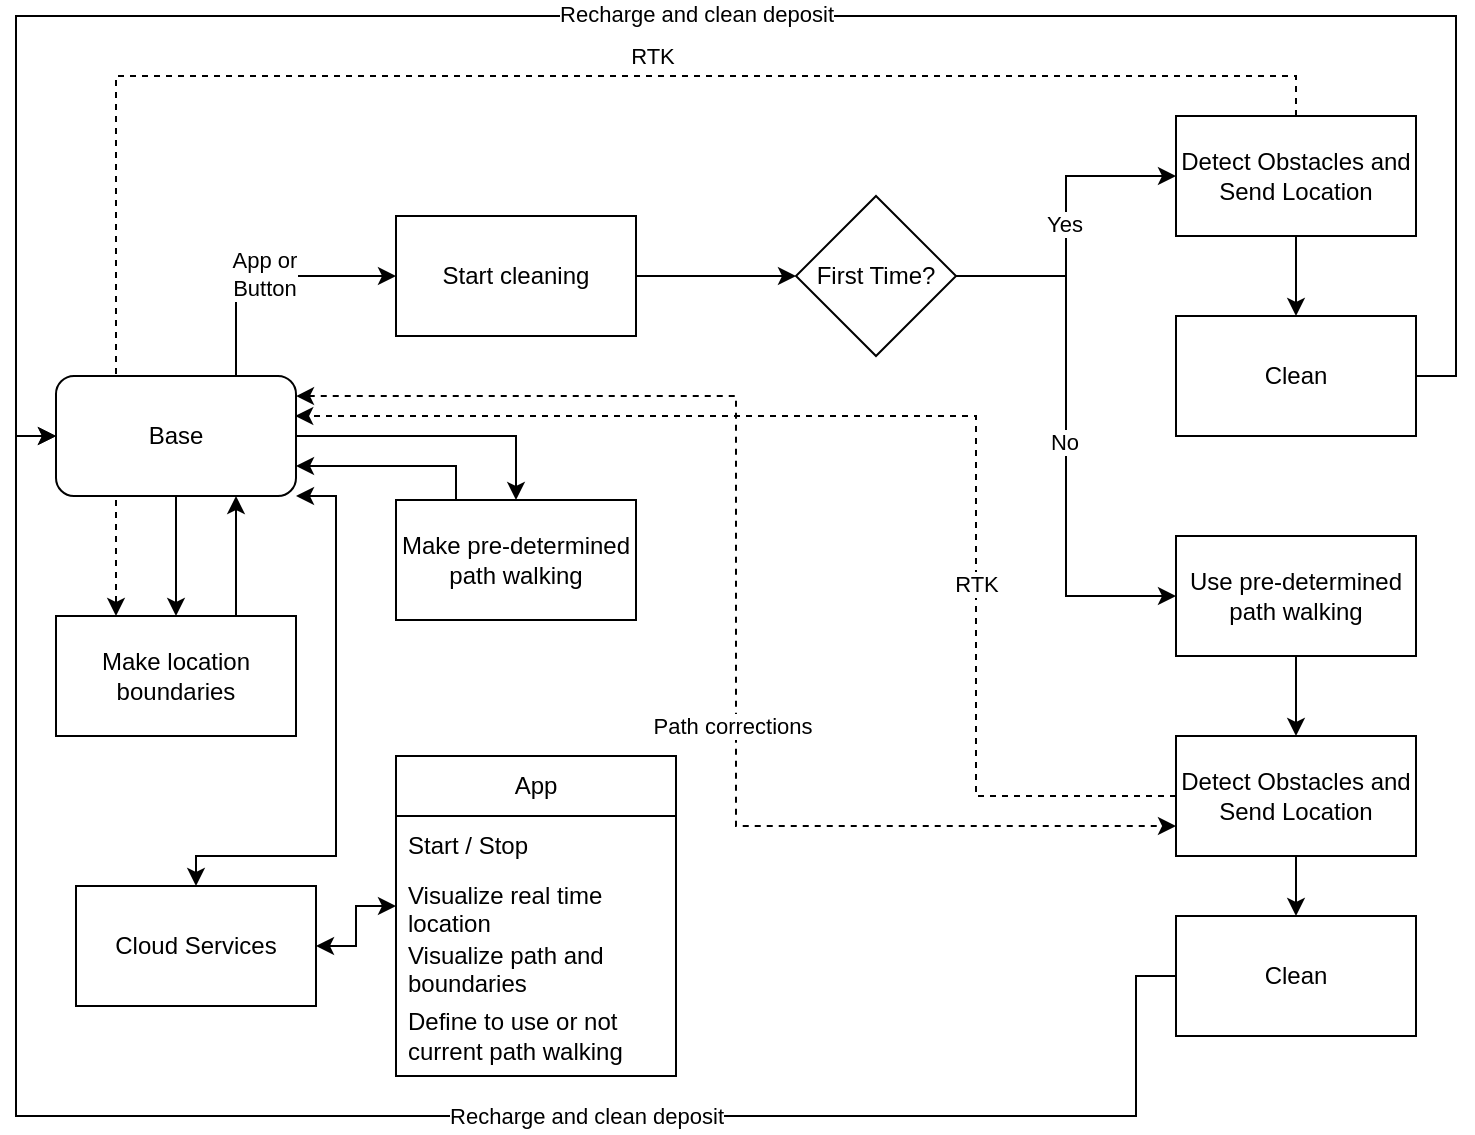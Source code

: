 <mxfile version="28.2.5">
  <diagram name="Page-1" id="x_hMDUtF8JclDkiGLjga">
    <mxGraphModel dx="1042" dy="722" grid="1" gridSize="10" guides="1" tooltips="1" connect="1" arrows="1" fold="1" page="1" pageScale="1" pageWidth="827" pageHeight="583" math="0" shadow="0">
      <root>
        <mxCell id="0" />
        <mxCell id="1" parent="0" />
        <mxCell id="9wfjGzncV4hcB8wYV-B7-6" style="edgeStyle=orthogonalEdgeStyle;rounded=0;orthogonalLoop=1;jettySize=auto;html=1;exitX=1;exitY=0.5;exitDx=0;exitDy=0;entryX=0;entryY=0.5;entryDx=0;entryDy=0;" edge="1" parent="1" source="9wfjGzncV4hcB8wYV-B7-1" target="9wfjGzncV4hcB8wYV-B7-5">
          <mxGeometry relative="1" as="geometry">
            <mxPoint x="390" y="150.276" as="targetPoint" />
          </mxGeometry>
        </mxCell>
        <mxCell id="9wfjGzncV4hcB8wYV-B7-1" value="Start cleaning" style="rounded=0;whiteSpace=wrap;html=1;" vertex="1" parent="1">
          <mxGeometry x="200" y="120" width="120" height="60" as="geometry" />
        </mxCell>
        <mxCell id="9wfjGzncV4hcB8wYV-B7-10" style="edgeStyle=orthogonalEdgeStyle;rounded=0;orthogonalLoop=1;jettySize=auto;html=1;exitX=1;exitY=0.5;exitDx=0;exitDy=0;entryX=0;entryY=0.5;entryDx=0;entryDy=0;" edge="1" parent="1" source="9wfjGzncV4hcB8wYV-B7-5" target="9wfjGzncV4hcB8wYV-B7-7">
          <mxGeometry relative="1" as="geometry" />
        </mxCell>
        <mxCell id="9wfjGzncV4hcB8wYV-B7-11" value="Yes" style="edgeLabel;html=1;align=center;verticalAlign=middle;resizable=0;points=[];" vertex="1" connectable="0" parent="9wfjGzncV4hcB8wYV-B7-10">
          <mxGeometry x="0.01" y="1" relative="1" as="geometry">
            <mxPoint as="offset" />
          </mxGeometry>
        </mxCell>
        <mxCell id="9wfjGzncV4hcB8wYV-B7-23" style="edgeStyle=orthogonalEdgeStyle;rounded=0;orthogonalLoop=1;jettySize=auto;html=1;exitX=1;exitY=0.5;exitDx=0;exitDy=0;entryX=0;entryY=0.5;entryDx=0;entryDy=0;" edge="1" parent="1" source="9wfjGzncV4hcB8wYV-B7-5" target="9wfjGzncV4hcB8wYV-B7-28">
          <mxGeometry relative="1" as="geometry">
            <mxPoint x="590" y="210" as="targetPoint" />
          </mxGeometry>
        </mxCell>
        <mxCell id="9wfjGzncV4hcB8wYV-B7-27" value="No" style="edgeLabel;html=1;align=center;verticalAlign=middle;resizable=0;points=[];" vertex="1" connectable="0" parent="9wfjGzncV4hcB8wYV-B7-23">
          <mxGeometry x="0.024" y="-1" relative="1" as="geometry">
            <mxPoint as="offset" />
          </mxGeometry>
        </mxCell>
        <mxCell id="9wfjGzncV4hcB8wYV-B7-5" value="First Time?" style="rhombus;whiteSpace=wrap;html=1;" vertex="1" parent="1">
          <mxGeometry x="400" y="110" width="80" height="80" as="geometry" />
        </mxCell>
        <mxCell id="9wfjGzncV4hcB8wYV-B7-21" style="edgeStyle=orthogonalEdgeStyle;rounded=0;orthogonalLoop=1;jettySize=auto;html=1;exitX=0.5;exitY=0;exitDx=0;exitDy=0;entryX=0.25;entryY=0;entryDx=0;entryDy=0;dashed=1;" edge="1" parent="1" source="9wfjGzncV4hcB8wYV-B7-7" target="9wfjGzncV4hcB8wYV-B7-18">
          <mxGeometry relative="1" as="geometry" />
        </mxCell>
        <mxCell id="9wfjGzncV4hcB8wYV-B7-22" value="RTK" style="edgeLabel;html=1;align=center;verticalAlign=middle;resizable=0;points=[];" vertex="1" connectable="0" parent="9wfjGzncV4hcB8wYV-B7-21">
          <mxGeometry x="-0.222" y="3" relative="1" as="geometry">
            <mxPoint y="-13" as="offset" />
          </mxGeometry>
        </mxCell>
        <mxCell id="9wfjGzncV4hcB8wYV-B7-35" style="edgeStyle=orthogonalEdgeStyle;rounded=0;orthogonalLoop=1;jettySize=auto;html=1;exitX=0.5;exitY=1;exitDx=0;exitDy=0;entryX=0.5;entryY=0;entryDx=0;entryDy=0;" edge="1" parent="1" source="9wfjGzncV4hcB8wYV-B7-7" target="9wfjGzncV4hcB8wYV-B7-12">
          <mxGeometry relative="1" as="geometry" />
        </mxCell>
        <mxCell id="9wfjGzncV4hcB8wYV-B7-7" value="Detect Obstacles and Send Location" style="rounded=0;whiteSpace=wrap;html=1;" vertex="1" parent="1">
          <mxGeometry x="590" y="70" width="120" height="60" as="geometry" />
        </mxCell>
        <mxCell id="9wfjGzncV4hcB8wYV-B7-15" style="edgeStyle=orthogonalEdgeStyle;rounded=0;orthogonalLoop=1;jettySize=auto;html=1;exitX=0.75;exitY=0;exitDx=0;exitDy=0;entryX=0;entryY=0.5;entryDx=0;entryDy=0;" edge="1" parent="1" source="9wfjGzncV4hcB8wYV-B7-8" target="9wfjGzncV4hcB8wYV-B7-1">
          <mxGeometry relative="1" as="geometry" />
        </mxCell>
        <mxCell id="9wfjGzncV4hcB8wYV-B7-16" value="App or&lt;div&gt;Button&lt;/div&gt;" style="edgeLabel;html=1;align=center;verticalAlign=middle;resizable=0;points=[];" vertex="1" connectable="0" parent="9wfjGzncV4hcB8wYV-B7-15">
          <mxGeometry x="-0.013" y="1" relative="1" as="geometry">
            <mxPoint as="offset" />
          </mxGeometry>
        </mxCell>
        <mxCell id="9wfjGzncV4hcB8wYV-B7-19" style="edgeStyle=orthogonalEdgeStyle;rounded=0;orthogonalLoop=1;jettySize=auto;html=1;exitX=0.5;exitY=1;exitDx=0;exitDy=0;entryX=0.5;entryY=0;entryDx=0;entryDy=0;" edge="1" parent="1" source="9wfjGzncV4hcB8wYV-B7-8" target="9wfjGzncV4hcB8wYV-B7-18">
          <mxGeometry relative="1" as="geometry" />
        </mxCell>
        <mxCell id="9wfjGzncV4hcB8wYV-B7-32" style="edgeStyle=orthogonalEdgeStyle;rounded=0;orthogonalLoop=1;jettySize=auto;html=1;exitX=1;exitY=0.5;exitDx=0;exitDy=0;entryX=0.5;entryY=0;entryDx=0;entryDy=0;" edge="1" parent="1" source="9wfjGzncV4hcB8wYV-B7-8" target="9wfjGzncV4hcB8wYV-B7-31">
          <mxGeometry relative="1" as="geometry" />
        </mxCell>
        <mxCell id="9wfjGzncV4hcB8wYV-B7-39" style="edgeStyle=orthogonalEdgeStyle;rounded=0;orthogonalLoop=1;jettySize=auto;html=1;exitX=1;exitY=0.167;exitDx=0;exitDy=0;entryX=0;entryY=0.75;entryDx=0;entryDy=0;exitPerimeter=0;dashed=1;startArrow=classic;startFill=1;" edge="1" parent="1" source="9wfjGzncV4hcB8wYV-B7-8" target="9wfjGzncV4hcB8wYV-B7-34">
          <mxGeometry relative="1" as="geometry">
            <Array as="points">
              <mxPoint x="370" y="210" />
              <mxPoint x="370" y="425" />
            </Array>
          </mxGeometry>
        </mxCell>
        <mxCell id="9wfjGzncV4hcB8wYV-B7-40" value="Path corrections" style="edgeLabel;html=1;align=center;verticalAlign=middle;resizable=0;points=[];" vertex="1" connectable="0" parent="9wfjGzncV4hcB8wYV-B7-39">
          <mxGeometry x="-0.157" y="-2" relative="1" as="geometry">
            <mxPoint y="109" as="offset" />
          </mxGeometry>
        </mxCell>
        <mxCell id="9wfjGzncV4hcB8wYV-B7-8" value="Base" style="rounded=1;whiteSpace=wrap;html=1;" vertex="1" parent="1">
          <mxGeometry x="30" y="200" width="120" height="60" as="geometry" />
        </mxCell>
        <mxCell id="9wfjGzncV4hcB8wYV-B7-53" style="edgeStyle=orthogonalEdgeStyle;rounded=0;orthogonalLoop=1;jettySize=auto;html=1;exitX=1;exitY=0.5;exitDx=0;exitDy=0;entryX=0;entryY=0.5;entryDx=0;entryDy=0;" edge="1" parent="1" source="9wfjGzncV4hcB8wYV-B7-12" target="9wfjGzncV4hcB8wYV-B7-8">
          <mxGeometry relative="1" as="geometry">
            <Array as="points">
              <mxPoint x="730" y="200" />
              <mxPoint x="730" y="20" />
              <mxPoint x="10" y="20" />
              <mxPoint x="10" y="230" />
            </Array>
          </mxGeometry>
        </mxCell>
        <mxCell id="9wfjGzncV4hcB8wYV-B7-54" value="Recharge and clean deposit" style="edgeLabel;html=1;align=center;verticalAlign=middle;resizable=0;points=[];" vertex="1" connectable="0" parent="9wfjGzncV4hcB8wYV-B7-53">
          <mxGeometry x="0.009" y="-1" relative="1" as="geometry">
            <mxPoint as="offset" />
          </mxGeometry>
        </mxCell>
        <mxCell id="9wfjGzncV4hcB8wYV-B7-12" value="Clean" style="rounded=0;whiteSpace=wrap;html=1;" vertex="1" parent="1">
          <mxGeometry x="590" y="170" width="120" height="60" as="geometry" />
        </mxCell>
        <mxCell id="9wfjGzncV4hcB8wYV-B7-20" style="edgeStyle=orthogonalEdgeStyle;rounded=0;orthogonalLoop=1;jettySize=auto;html=1;exitX=0.75;exitY=0;exitDx=0;exitDy=0;entryX=0.75;entryY=1;entryDx=0;entryDy=0;" edge="1" parent="1" source="9wfjGzncV4hcB8wYV-B7-18" target="9wfjGzncV4hcB8wYV-B7-8">
          <mxGeometry relative="1" as="geometry" />
        </mxCell>
        <mxCell id="9wfjGzncV4hcB8wYV-B7-18" value="Make location boundaries" style="rounded=0;whiteSpace=wrap;html=1;" vertex="1" parent="1">
          <mxGeometry x="30" y="320" width="120" height="60" as="geometry" />
        </mxCell>
        <mxCell id="9wfjGzncV4hcB8wYV-B7-36" style="edgeStyle=orthogonalEdgeStyle;rounded=0;orthogonalLoop=1;jettySize=auto;html=1;exitX=0.5;exitY=1;exitDx=0;exitDy=0;entryX=0.5;entryY=0;entryDx=0;entryDy=0;" edge="1" parent="1" source="9wfjGzncV4hcB8wYV-B7-28" target="9wfjGzncV4hcB8wYV-B7-34">
          <mxGeometry relative="1" as="geometry" />
        </mxCell>
        <mxCell id="9wfjGzncV4hcB8wYV-B7-28" value="Use pre-determined path walking" style="rounded=0;whiteSpace=wrap;html=1;" vertex="1" parent="1">
          <mxGeometry x="590" y="280" width="120" height="60" as="geometry" />
        </mxCell>
        <mxCell id="9wfjGzncV4hcB8wYV-B7-33" style="edgeStyle=orthogonalEdgeStyle;rounded=0;orthogonalLoop=1;jettySize=auto;html=1;exitX=0.25;exitY=0;exitDx=0;exitDy=0;entryX=1;entryY=0.75;entryDx=0;entryDy=0;" edge="1" parent="1" source="9wfjGzncV4hcB8wYV-B7-31" target="9wfjGzncV4hcB8wYV-B7-8">
          <mxGeometry relative="1" as="geometry">
            <Array as="points">
              <mxPoint x="230" y="245" />
            </Array>
          </mxGeometry>
        </mxCell>
        <mxCell id="9wfjGzncV4hcB8wYV-B7-31" value="Make pre-determined path walking" style="rounded=0;whiteSpace=wrap;html=1;" vertex="1" parent="1">
          <mxGeometry x="200" y="262" width="120" height="60" as="geometry" />
        </mxCell>
        <mxCell id="9wfjGzncV4hcB8wYV-B7-37" style="edgeStyle=orthogonalEdgeStyle;rounded=0;orthogonalLoop=1;jettySize=auto;html=1;exitX=0;exitY=0.5;exitDx=0;exitDy=0;entryX=0.997;entryY=0.328;entryDx=0;entryDy=0;entryPerimeter=0;dashed=1;" edge="1" parent="1" source="9wfjGzncV4hcB8wYV-B7-34" target="9wfjGzncV4hcB8wYV-B7-8">
          <mxGeometry relative="1" as="geometry">
            <Array as="points">
              <mxPoint x="490" y="410" />
              <mxPoint x="490" y="220" />
              <mxPoint x="150" y="220" />
            </Array>
          </mxGeometry>
        </mxCell>
        <mxCell id="9wfjGzncV4hcB8wYV-B7-38" value="RTK" style="edgeLabel;html=1;align=center;verticalAlign=middle;resizable=0;points=[];" vertex="1" connectable="0" parent="9wfjGzncV4hcB8wYV-B7-37">
          <mxGeometry x="-0.346" y="-3" relative="1" as="geometry">
            <mxPoint x="-3" as="offset" />
          </mxGeometry>
        </mxCell>
        <mxCell id="9wfjGzncV4hcB8wYV-B7-42" style="edgeStyle=orthogonalEdgeStyle;rounded=0;orthogonalLoop=1;jettySize=auto;html=1;exitX=0.5;exitY=1;exitDx=0;exitDy=0;entryX=0.5;entryY=0;entryDx=0;entryDy=0;" edge="1" parent="1" source="9wfjGzncV4hcB8wYV-B7-34" target="9wfjGzncV4hcB8wYV-B7-41">
          <mxGeometry relative="1" as="geometry" />
        </mxCell>
        <mxCell id="9wfjGzncV4hcB8wYV-B7-34" value="Detect Obstacles and Send Location" style="rounded=0;whiteSpace=wrap;html=1;" vertex="1" parent="1">
          <mxGeometry x="590" y="380" width="120" height="60" as="geometry" />
        </mxCell>
        <mxCell id="9wfjGzncV4hcB8wYV-B7-51" style="edgeStyle=orthogonalEdgeStyle;rounded=0;orthogonalLoop=1;jettySize=auto;html=1;exitX=0;exitY=0.5;exitDx=0;exitDy=0;entryX=0;entryY=0.5;entryDx=0;entryDy=0;" edge="1" parent="1" source="9wfjGzncV4hcB8wYV-B7-41" target="9wfjGzncV4hcB8wYV-B7-8">
          <mxGeometry relative="1" as="geometry">
            <Array as="points">
              <mxPoint x="570" y="500" />
              <mxPoint x="570" y="570" />
              <mxPoint x="10" y="570" />
              <mxPoint x="10" y="230" />
            </Array>
          </mxGeometry>
        </mxCell>
        <mxCell id="9wfjGzncV4hcB8wYV-B7-52" value="Recharge and clean deposit" style="edgeLabel;html=1;align=center;verticalAlign=middle;resizable=0;points=[];" vertex="1" connectable="0" parent="9wfjGzncV4hcB8wYV-B7-51">
          <mxGeometry x="-0.277" relative="1" as="geometry">
            <mxPoint as="offset" />
          </mxGeometry>
        </mxCell>
        <mxCell id="9wfjGzncV4hcB8wYV-B7-41" value="Clean" style="rounded=0;whiteSpace=wrap;html=1;" vertex="1" parent="1">
          <mxGeometry x="590" y="470" width="120" height="60" as="geometry" />
        </mxCell>
        <mxCell id="9wfjGzncV4hcB8wYV-B7-43" value="App" style="swimlane;fontStyle=0;childLayout=stackLayout;horizontal=1;startSize=30;horizontalStack=0;resizeParent=1;resizeParentMax=0;resizeLast=0;collapsible=1;marginBottom=0;whiteSpace=wrap;html=1;" vertex="1" parent="1">
          <mxGeometry x="200" y="390" width="140" height="160" as="geometry" />
        </mxCell>
        <mxCell id="9wfjGzncV4hcB8wYV-B7-44" value="Start / Stop" style="text;strokeColor=none;fillColor=none;align=left;verticalAlign=middle;spacingLeft=4;spacingRight=4;overflow=hidden;points=[[0,0.5],[1,0.5]];portConstraint=eastwest;rotatable=0;whiteSpace=wrap;html=1;" vertex="1" parent="9wfjGzncV4hcB8wYV-B7-43">
          <mxGeometry y="30" width="140" height="30" as="geometry" />
        </mxCell>
        <mxCell id="9wfjGzncV4hcB8wYV-B7-45" value="Visualize real time location" style="text;strokeColor=none;fillColor=none;align=left;verticalAlign=middle;spacingLeft=4;spacingRight=4;overflow=hidden;points=[[0,0.5],[1,0.5]];portConstraint=eastwest;rotatable=0;whiteSpace=wrap;html=1;" vertex="1" parent="9wfjGzncV4hcB8wYV-B7-43">
          <mxGeometry y="60" width="140" height="30" as="geometry" />
        </mxCell>
        <mxCell id="9wfjGzncV4hcB8wYV-B7-46" value="Visualize path and boundaries" style="text;strokeColor=none;fillColor=none;align=left;verticalAlign=middle;spacingLeft=4;spacingRight=4;overflow=hidden;points=[[0,0.5],[1,0.5]];portConstraint=eastwest;rotatable=0;whiteSpace=wrap;html=1;" vertex="1" parent="9wfjGzncV4hcB8wYV-B7-43">
          <mxGeometry y="90" width="140" height="30" as="geometry" />
        </mxCell>
        <mxCell id="9wfjGzncV4hcB8wYV-B7-47" value="Define to use or not current path walking" style="text;strokeColor=none;fillColor=none;align=left;verticalAlign=middle;spacingLeft=4;spacingRight=4;overflow=hidden;points=[[0,0.5],[1,0.5]];portConstraint=eastwest;rotatable=0;whiteSpace=wrap;html=1;" vertex="1" parent="9wfjGzncV4hcB8wYV-B7-43">
          <mxGeometry y="120" width="140" height="40" as="geometry" />
        </mxCell>
        <mxCell id="9wfjGzncV4hcB8wYV-B7-50" style="edgeStyle=orthogonalEdgeStyle;rounded=0;orthogonalLoop=1;jettySize=auto;html=1;exitX=0.5;exitY=0;exitDx=0;exitDy=0;entryX=1;entryY=1;entryDx=0;entryDy=0;startArrow=classic;startFill=1;" edge="1" parent="1" source="9wfjGzncV4hcB8wYV-B7-48" target="9wfjGzncV4hcB8wYV-B7-8">
          <mxGeometry relative="1" as="geometry">
            <Array as="points">
              <mxPoint x="100" y="440" />
              <mxPoint x="170" y="440" />
              <mxPoint x="170" y="260" />
            </Array>
          </mxGeometry>
        </mxCell>
        <mxCell id="9wfjGzncV4hcB8wYV-B7-48" value="Cloud Services" style="rounded=0;whiteSpace=wrap;html=1;" vertex="1" parent="1">
          <mxGeometry x="40" y="455" width="120" height="60" as="geometry" />
        </mxCell>
        <mxCell id="9wfjGzncV4hcB8wYV-B7-49" style="edgeStyle=orthogonalEdgeStyle;rounded=0;orthogonalLoop=1;jettySize=auto;html=1;exitX=0;exitY=0.5;exitDx=0;exitDy=0;entryX=1;entryY=0.5;entryDx=0;entryDy=0;startArrow=classic;startFill=1;" edge="1" parent="1" source="9wfjGzncV4hcB8wYV-B7-45" target="9wfjGzncV4hcB8wYV-B7-48">
          <mxGeometry relative="1" as="geometry" />
        </mxCell>
      </root>
    </mxGraphModel>
  </diagram>
</mxfile>
